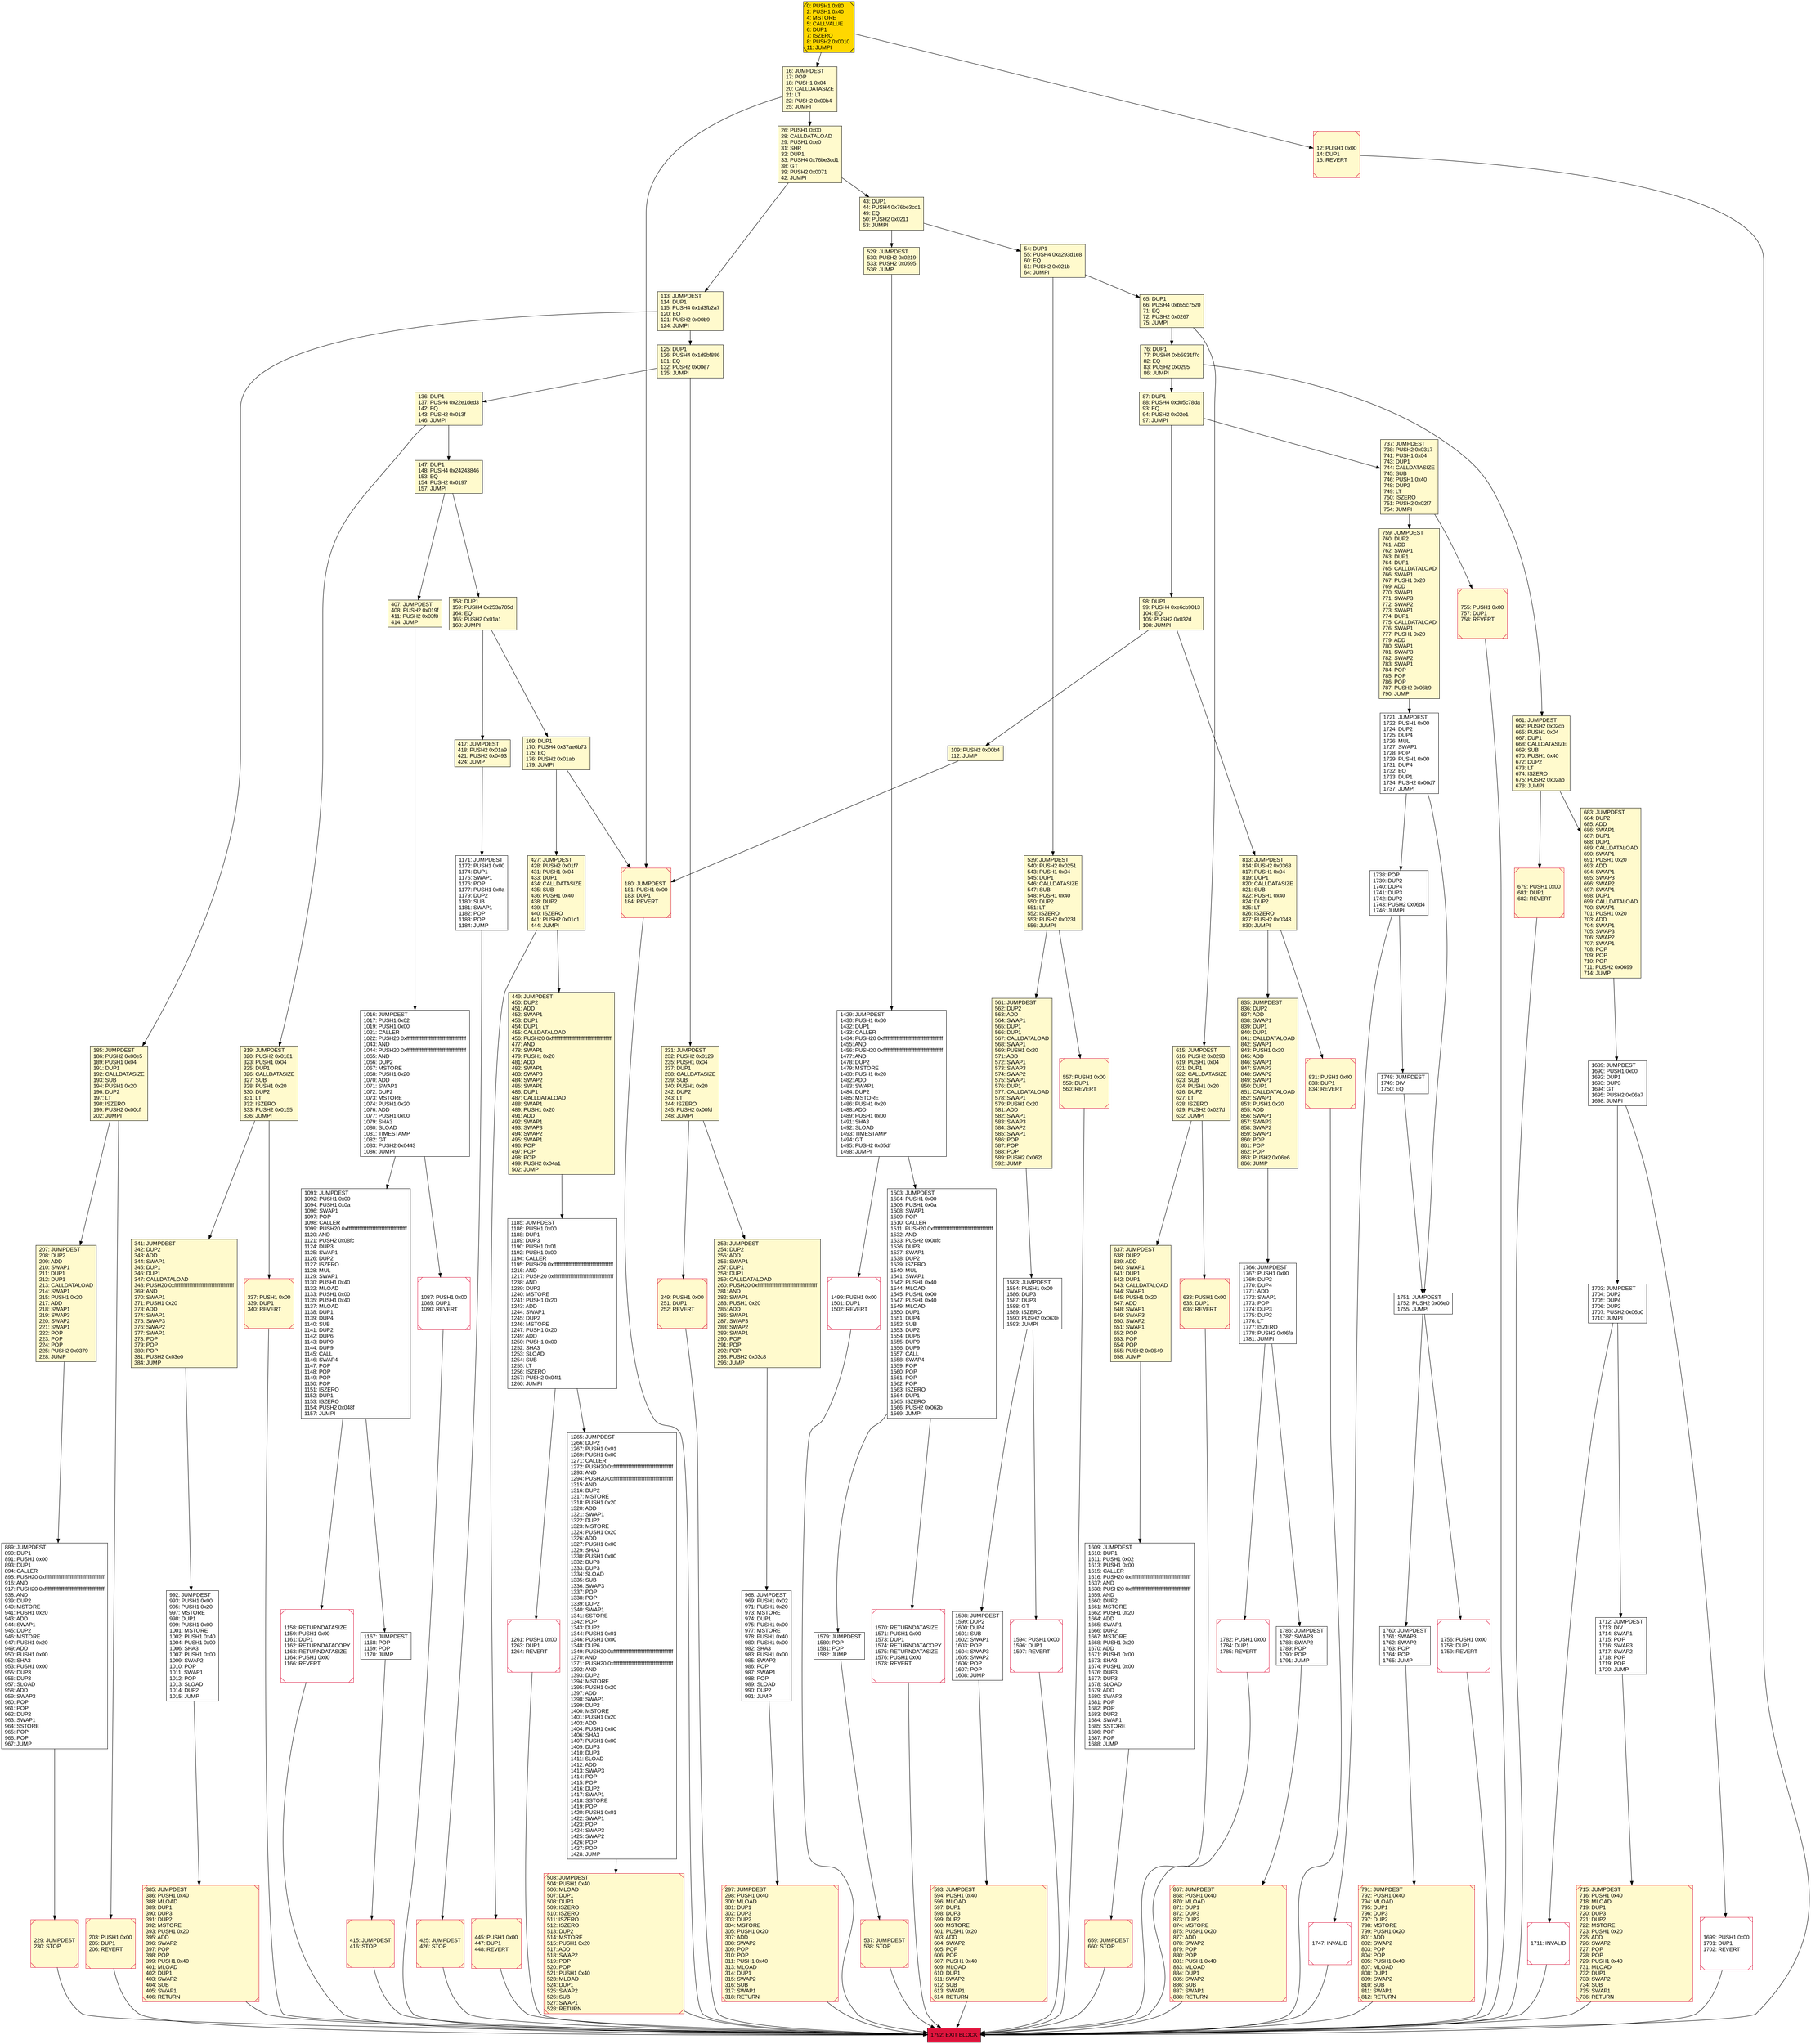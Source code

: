 digraph G {
bgcolor=transparent rankdir=UD;
node [shape=box style=filled color=black fillcolor=white fontname=arial fontcolor=black];
1792 [label="1792: EXIT BLOCK\l" fillcolor=crimson ];
1699 [label="1699: PUSH1 0x00\l1701: DUP1\l1702: REVERT\l" shape=Msquare color=crimson ];
835 [label="835: JUMPDEST\l836: DUP2\l837: ADD\l838: SWAP1\l839: DUP1\l840: DUP1\l841: CALLDATALOAD\l842: SWAP1\l843: PUSH1 0x20\l845: ADD\l846: SWAP1\l847: SWAP3\l848: SWAP2\l849: SWAP1\l850: DUP1\l851: CALLDATALOAD\l852: SWAP1\l853: PUSH1 0x20\l855: ADD\l856: SWAP1\l857: SWAP3\l858: SWAP2\l859: SWAP1\l860: POP\l861: POP\l862: POP\l863: PUSH2 0x06e6\l866: JUMP\l" fillcolor=lemonchiffon ];
679 [label="679: PUSH1 0x00\l681: DUP1\l682: REVERT\l" fillcolor=lemonchiffon shape=Msquare color=crimson ];
659 [label="659: JUMPDEST\l660: STOP\l" fillcolor=lemonchiffon shape=Msquare color=crimson ];
1766 [label="1766: JUMPDEST\l1767: PUSH1 0x00\l1769: DUP2\l1770: DUP4\l1771: ADD\l1772: SWAP1\l1773: POP\l1774: DUP3\l1775: DUP2\l1776: LT\l1777: ISZERO\l1778: PUSH2 0x06fa\l1781: JUMPI\l" ];
1598 [label="1598: JUMPDEST\l1599: DUP2\l1600: DUP4\l1601: SUB\l1602: SWAP1\l1603: POP\l1604: SWAP3\l1605: SWAP2\l1606: POP\l1607: POP\l1608: JUMP\l" ];
415 [label="415: JUMPDEST\l416: STOP\l" fillcolor=lemonchiffon shape=Msquare color=crimson ];
1711 [label="1711: INVALID\l" shape=Msquare color=crimson ];
1721 [label="1721: JUMPDEST\l1722: PUSH1 0x00\l1724: DUP2\l1725: DUP4\l1726: MUL\l1727: SWAP1\l1728: POP\l1729: PUSH1 0x00\l1731: DUP4\l1732: EQ\l1733: DUP1\l1734: PUSH2 0x06d7\l1737: JUMPI\l" ];
1016 [label="1016: JUMPDEST\l1017: PUSH1 0x02\l1019: PUSH1 0x00\l1021: CALLER\l1022: PUSH20 0xffffffffffffffffffffffffffffffffffffffff\l1043: AND\l1044: PUSH20 0xffffffffffffffffffffffffffffffffffffffff\l1065: AND\l1066: DUP2\l1067: MSTORE\l1068: PUSH1 0x20\l1070: ADD\l1071: SWAP1\l1072: DUP2\l1073: MSTORE\l1074: PUSH1 0x20\l1076: ADD\l1077: PUSH1 0x00\l1079: SHA3\l1080: SLOAD\l1081: TIMESTAMP\l1082: GT\l1083: PUSH2 0x0443\l1086: JUMPI\l" ];
968 [label="968: JUMPDEST\l969: PUSH1 0x02\l971: PUSH1 0x20\l973: MSTORE\l974: DUP1\l975: PUSH1 0x00\l977: MSTORE\l978: PUSH1 0x40\l980: PUSH1 0x00\l982: SHA3\l983: PUSH1 0x00\l985: SWAP2\l986: POP\l987: SWAP1\l988: POP\l989: SLOAD\l990: DUP2\l991: JUMP\l" ];
0 [label="0: PUSH1 0x80\l2: PUSH1 0x40\l4: MSTORE\l5: CALLVALUE\l6: DUP1\l7: ISZERO\l8: PUSH2 0x0010\l11: JUMPI\l" fillcolor=lemonchiffon shape=Msquare fillcolor=gold ];
1738 [label="1738: POP\l1739: DUP2\l1740: DUP4\l1741: DUP3\l1742: DUP2\l1743: PUSH2 0x06d4\l1746: JUMPI\l" ];
889 [label="889: JUMPDEST\l890: DUP1\l891: PUSH1 0x00\l893: DUP1\l894: CALLER\l895: PUSH20 0xffffffffffffffffffffffffffffffffffffffff\l916: AND\l917: PUSH20 0xffffffffffffffffffffffffffffffffffffffff\l938: AND\l939: DUP2\l940: MSTORE\l941: PUSH1 0x20\l943: ADD\l944: SWAP1\l945: DUP2\l946: MSTORE\l947: PUSH1 0x20\l949: ADD\l950: PUSH1 0x00\l952: SHA3\l953: PUSH1 0x00\l955: DUP3\l956: DUP3\l957: SLOAD\l958: ADD\l959: SWAP3\l960: POP\l961: POP\l962: DUP2\l963: SWAP1\l964: SSTORE\l965: POP\l966: POP\l967: JUMP\l" ];
445 [label="445: PUSH1 0x00\l447: DUP1\l448: REVERT\l" fillcolor=lemonchiffon shape=Msquare color=crimson ];
427 [label="427: JUMPDEST\l428: PUSH2 0x01f7\l431: PUSH1 0x04\l433: DUP1\l434: CALLDATASIZE\l435: SUB\l436: PUSH1 0x40\l438: DUP2\l439: LT\l440: ISZERO\l441: PUSH2 0x01c1\l444: JUMPI\l" fillcolor=lemonchiffon ];
615 [label="615: JUMPDEST\l616: PUSH2 0x0293\l619: PUSH1 0x04\l621: DUP1\l622: CALLDATASIZE\l623: SUB\l624: PUSH1 0x20\l626: DUP2\l627: LT\l628: ISZERO\l629: PUSH2 0x027d\l632: JUMPI\l" fillcolor=lemonchiffon ];
54 [label="54: DUP1\l55: PUSH4 0xa293d1e8\l60: EQ\l61: PUSH2 0x021b\l64: JUMPI\l" fillcolor=lemonchiffon ];
1091 [label="1091: JUMPDEST\l1092: PUSH1 0x00\l1094: PUSH1 0x0a\l1096: SWAP1\l1097: POP\l1098: CALLER\l1099: PUSH20 0xffffffffffffffffffffffffffffffffffffffff\l1120: AND\l1121: PUSH2 0x08fc\l1124: DUP3\l1125: SWAP1\l1126: DUP2\l1127: ISZERO\l1128: MUL\l1129: SWAP1\l1130: PUSH1 0x40\l1132: MLOAD\l1133: PUSH1 0x00\l1135: PUSH1 0x40\l1137: MLOAD\l1138: DUP1\l1139: DUP4\l1140: SUB\l1141: DUP2\l1142: DUP6\l1143: DUP9\l1144: DUP9\l1145: CALL\l1146: SWAP4\l1147: POP\l1148: POP\l1149: POP\l1150: POP\l1151: ISZERO\l1152: DUP1\l1153: ISZERO\l1154: PUSH2 0x048f\l1157: JUMPI\l" ];
737 [label="737: JUMPDEST\l738: PUSH2 0x0317\l741: PUSH1 0x04\l743: DUP1\l744: CALLDATASIZE\l745: SUB\l746: PUSH1 0x40\l748: DUP2\l749: LT\l750: ISZERO\l751: PUSH2 0x02f7\l754: JUMPI\l" fillcolor=lemonchiffon ];
1609 [label="1609: JUMPDEST\l1610: DUP1\l1611: PUSH1 0x02\l1613: PUSH1 0x00\l1615: CALLER\l1616: PUSH20 0xffffffffffffffffffffffffffffffffffffffff\l1637: AND\l1638: PUSH20 0xffffffffffffffffffffffffffffffffffffffff\l1659: AND\l1660: DUP2\l1661: MSTORE\l1662: PUSH1 0x20\l1664: ADD\l1665: SWAP1\l1666: DUP2\l1667: MSTORE\l1668: PUSH1 0x20\l1670: ADD\l1671: PUSH1 0x00\l1673: SHA3\l1674: PUSH1 0x00\l1676: DUP3\l1677: DUP3\l1678: SLOAD\l1679: ADD\l1680: SWAP3\l1681: POP\l1682: POP\l1683: DUP2\l1684: SWAP1\l1685: SSTORE\l1686: POP\l1687: POP\l1688: JUMP\l" ];
385 [label="385: JUMPDEST\l386: PUSH1 0x40\l388: MLOAD\l389: DUP1\l390: DUP3\l391: DUP2\l392: MSTORE\l393: PUSH1 0x20\l395: ADD\l396: SWAP2\l397: POP\l398: POP\l399: PUSH1 0x40\l401: MLOAD\l402: DUP1\l403: SWAP2\l404: SUB\l405: SWAP1\l406: RETURN\l" fillcolor=lemonchiffon shape=Msquare color=crimson ];
1703 [label="1703: JUMPDEST\l1704: DUP2\l1705: DUP4\l1706: DUP2\l1707: PUSH2 0x06b0\l1710: JUMPI\l" ];
98 [label="98: DUP1\l99: PUSH4 0xe6cb9013\l104: EQ\l105: PUSH2 0x032d\l108: JUMPI\l" fillcolor=lemonchiffon ];
1570 [label="1570: RETURNDATASIZE\l1571: PUSH1 0x00\l1573: DUP1\l1574: RETURNDATACOPY\l1575: RETURNDATASIZE\l1576: PUSH1 0x00\l1578: REVERT\l" shape=Msquare color=crimson ];
992 [label="992: JUMPDEST\l993: PUSH1 0x00\l995: PUSH1 0x20\l997: MSTORE\l998: DUP1\l999: PUSH1 0x00\l1001: MSTORE\l1002: PUSH1 0x40\l1004: PUSH1 0x00\l1006: SHA3\l1007: PUSH1 0x00\l1009: SWAP2\l1010: POP\l1011: SWAP1\l1012: POP\l1013: SLOAD\l1014: DUP2\l1015: JUMP\l" ];
425 [label="425: JUMPDEST\l426: STOP\l" fillcolor=lemonchiffon shape=Msquare color=crimson ];
1265 [label="1265: JUMPDEST\l1266: DUP2\l1267: PUSH1 0x01\l1269: PUSH1 0x00\l1271: CALLER\l1272: PUSH20 0xffffffffffffffffffffffffffffffffffffffff\l1293: AND\l1294: PUSH20 0xffffffffffffffffffffffffffffffffffffffff\l1315: AND\l1316: DUP2\l1317: MSTORE\l1318: PUSH1 0x20\l1320: ADD\l1321: SWAP1\l1322: DUP2\l1323: MSTORE\l1324: PUSH1 0x20\l1326: ADD\l1327: PUSH1 0x00\l1329: SHA3\l1330: PUSH1 0x00\l1332: DUP3\l1333: DUP3\l1334: SLOAD\l1335: SUB\l1336: SWAP3\l1337: POP\l1338: POP\l1339: DUP2\l1340: SWAP1\l1341: SSTORE\l1342: POP\l1343: DUP2\l1344: PUSH1 0x01\l1346: PUSH1 0x00\l1348: DUP6\l1349: PUSH20 0xffffffffffffffffffffffffffffffffffffffff\l1370: AND\l1371: PUSH20 0xffffffffffffffffffffffffffffffffffffffff\l1392: AND\l1393: DUP2\l1394: MSTORE\l1395: PUSH1 0x20\l1397: ADD\l1398: SWAP1\l1399: DUP2\l1400: MSTORE\l1401: PUSH1 0x20\l1403: ADD\l1404: PUSH1 0x00\l1406: SHA3\l1407: PUSH1 0x00\l1409: DUP3\l1410: DUP3\l1411: SLOAD\l1412: ADD\l1413: SWAP3\l1414: POP\l1415: POP\l1416: DUP2\l1417: SWAP1\l1418: SSTORE\l1419: POP\l1420: PUSH1 0x01\l1422: SWAP1\l1423: POP\l1424: SWAP3\l1425: SWAP2\l1426: POP\l1427: POP\l1428: JUMP\l" ];
1751 [label="1751: JUMPDEST\l1752: PUSH2 0x06e0\l1755: JUMPI\l" ];
1261 [label="1261: PUSH1 0x00\l1263: DUP1\l1264: REVERT\l" shape=Msquare color=crimson ];
1748 [label="1748: JUMPDEST\l1749: DIV\l1750: EQ\l" ];
561 [label="561: JUMPDEST\l562: DUP2\l563: ADD\l564: SWAP1\l565: DUP1\l566: DUP1\l567: CALLDATALOAD\l568: SWAP1\l569: PUSH1 0x20\l571: ADD\l572: SWAP1\l573: SWAP3\l574: SWAP2\l575: SWAP1\l576: DUP1\l577: CALLDATALOAD\l578: SWAP1\l579: PUSH1 0x20\l581: ADD\l582: SWAP1\l583: SWAP3\l584: SWAP2\l585: SWAP1\l586: POP\l587: POP\l588: POP\l589: PUSH2 0x062f\l592: JUMP\l" fillcolor=lemonchiffon ];
26 [label="26: PUSH1 0x00\l28: CALLDATALOAD\l29: PUSH1 0xe0\l31: SHR\l32: DUP1\l33: PUSH4 0x76be3cd1\l38: GT\l39: PUSH2 0x0071\l42: JUMPI\l" fillcolor=lemonchiffon ];
755 [label="755: PUSH1 0x00\l757: DUP1\l758: REVERT\l" fillcolor=lemonchiffon shape=Msquare color=crimson ];
147 [label="147: DUP1\l148: PUSH4 0x24243846\l153: EQ\l154: PUSH2 0x0197\l157: JUMPI\l" fillcolor=lemonchiffon ];
1782 [label="1782: PUSH1 0x00\l1784: DUP1\l1785: REVERT\l" shape=Msquare color=crimson ];
249 [label="249: PUSH1 0x00\l251: DUP1\l252: REVERT\l" fillcolor=lemonchiffon shape=Msquare color=crimson ];
539 [label="539: JUMPDEST\l540: PUSH2 0x0251\l543: PUSH1 0x04\l545: DUP1\l546: CALLDATASIZE\l547: SUB\l548: PUSH1 0x40\l550: DUP2\l551: LT\l552: ISZERO\l553: PUSH2 0x0231\l556: JUMPI\l" fillcolor=lemonchiffon ];
1579 [label="1579: JUMPDEST\l1580: POP\l1581: POP\l1582: JUMP\l" ];
683 [label="683: JUMPDEST\l684: DUP2\l685: ADD\l686: SWAP1\l687: DUP1\l688: DUP1\l689: CALLDATALOAD\l690: SWAP1\l691: PUSH1 0x20\l693: ADD\l694: SWAP1\l695: SWAP3\l696: SWAP2\l697: SWAP1\l698: DUP1\l699: CALLDATALOAD\l700: SWAP1\l701: PUSH1 0x20\l703: ADD\l704: SWAP1\l705: SWAP3\l706: SWAP2\l707: SWAP1\l708: POP\l709: POP\l710: POP\l711: PUSH2 0x0699\l714: JUMP\l" fillcolor=lemonchiffon ];
1712 [label="1712: JUMPDEST\l1713: DIV\l1714: SWAP1\l1715: POP\l1716: SWAP3\l1717: SWAP2\l1718: POP\l1719: POP\l1720: JUMP\l" ];
203 [label="203: PUSH1 0x00\l205: DUP1\l206: REVERT\l" fillcolor=lemonchiffon shape=Msquare color=crimson ];
529 [label="529: JUMPDEST\l530: PUSH2 0x0219\l533: PUSH2 0x0595\l536: JUMP\l" fillcolor=lemonchiffon ];
1747 [label="1747: INVALID\l" shape=Msquare color=crimson ];
136 [label="136: DUP1\l137: PUSH4 0x22e1ded3\l142: EQ\l143: PUSH2 0x013f\l146: JUMPI\l" fillcolor=lemonchiffon ];
229 [label="229: JUMPDEST\l230: STOP\l" fillcolor=lemonchiffon shape=Msquare color=crimson ];
113 [label="113: JUMPDEST\l114: DUP1\l115: PUSH4 0x1d3fb2a7\l120: EQ\l121: PUSH2 0x00b9\l124: JUMPI\l" fillcolor=lemonchiffon ];
16 [label="16: JUMPDEST\l17: POP\l18: PUSH1 0x04\l20: CALLDATASIZE\l21: LT\l22: PUSH2 0x00b4\l25: JUMPI\l" fillcolor=lemonchiffon ];
715 [label="715: JUMPDEST\l716: PUSH1 0x40\l718: MLOAD\l719: DUP1\l720: DUP3\l721: DUP2\l722: MSTORE\l723: PUSH1 0x20\l725: ADD\l726: SWAP2\l727: POP\l728: POP\l729: PUSH1 0x40\l731: MLOAD\l732: DUP1\l733: SWAP2\l734: SUB\l735: SWAP1\l736: RETURN\l" fillcolor=lemonchiffon shape=Msquare color=crimson ];
1499 [label="1499: PUSH1 0x00\l1501: DUP1\l1502: REVERT\l" shape=Msquare color=crimson ];
1756 [label="1756: PUSH1 0x00\l1758: DUP1\l1759: REVERT\l" shape=Msquare color=crimson ];
253 [label="253: JUMPDEST\l254: DUP2\l255: ADD\l256: SWAP1\l257: DUP1\l258: DUP1\l259: CALLDATALOAD\l260: PUSH20 0xffffffffffffffffffffffffffffffffffffffff\l281: AND\l282: SWAP1\l283: PUSH1 0x20\l285: ADD\l286: SWAP1\l287: SWAP3\l288: SWAP2\l289: SWAP1\l290: POP\l291: POP\l292: POP\l293: PUSH2 0x03c8\l296: JUMP\l" fillcolor=lemonchiffon ];
231 [label="231: JUMPDEST\l232: PUSH2 0x0129\l235: PUSH1 0x04\l237: DUP1\l238: CALLDATASIZE\l239: SUB\l240: PUSH1 0x20\l242: DUP2\l243: LT\l244: ISZERO\l245: PUSH2 0x00fd\l248: JUMPI\l" fillcolor=lemonchiffon ];
109 [label="109: PUSH2 0x00b4\l112: JUMP\l" fillcolor=lemonchiffon ];
557 [label="557: PUSH1 0x00\l559: DUP1\l560: REVERT\l" fillcolor=lemonchiffon shape=Msquare color=crimson ];
319 [label="319: JUMPDEST\l320: PUSH2 0x0181\l323: PUSH1 0x04\l325: DUP1\l326: CALLDATASIZE\l327: SUB\l328: PUSH1 0x20\l330: DUP2\l331: LT\l332: ISZERO\l333: PUSH2 0x0155\l336: JUMPI\l" fillcolor=lemonchiffon ];
537 [label="537: JUMPDEST\l538: STOP\l" fillcolor=lemonchiffon shape=Msquare color=crimson ];
759 [label="759: JUMPDEST\l760: DUP2\l761: ADD\l762: SWAP1\l763: DUP1\l764: DUP1\l765: CALLDATALOAD\l766: SWAP1\l767: PUSH1 0x20\l769: ADD\l770: SWAP1\l771: SWAP3\l772: SWAP2\l773: SWAP1\l774: DUP1\l775: CALLDATALOAD\l776: SWAP1\l777: PUSH1 0x20\l779: ADD\l780: SWAP1\l781: SWAP3\l782: SWAP2\l783: SWAP1\l784: POP\l785: POP\l786: POP\l787: PUSH2 0x06b9\l790: JUMP\l" fillcolor=lemonchiffon ];
637 [label="637: JUMPDEST\l638: DUP2\l639: ADD\l640: SWAP1\l641: DUP1\l642: DUP1\l643: CALLDATALOAD\l644: SWAP1\l645: PUSH1 0x20\l647: ADD\l648: SWAP1\l649: SWAP3\l650: SWAP2\l651: SWAP1\l652: POP\l653: POP\l654: POP\l655: PUSH2 0x0649\l658: JUMP\l" fillcolor=lemonchiffon ];
341 [label="341: JUMPDEST\l342: DUP2\l343: ADD\l344: SWAP1\l345: DUP1\l346: DUP1\l347: CALLDATALOAD\l348: PUSH20 0xffffffffffffffffffffffffffffffffffffffff\l369: AND\l370: SWAP1\l371: PUSH1 0x20\l373: ADD\l374: SWAP1\l375: SWAP3\l376: SWAP2\l377: SWAP1\l378: POP\l379: POP\l380: POP\l381: PUSH2 0x03e0\l384: JUMP\l" fillcolor=lemonchiffon ];
297 [label="297: JUMPDEST\l298: PUSH1 0x40\l300: MLOAD\l301: DUP1\l302: DUP3\l303: DUP2\l304: MSTORE\l305: PUSH1 0x20\l307: ADD\l308: SWAP2\l309: POP\l310: POP\l311: PUSH1 0x40\l313: MLOAD\l314: DUP1\l315: SWAP2\l316: SUB\l317: SWAP1\l318: RETURN\l" fillcolor=lemonchiffon shape=Msquare color=crimson ];
1594 [label="1594: PUSH1 0x00\l1596: DUP1\l1597: REVERT\l" shape=Msquare color=crimson ];
1158 [label="1158: RETURNDATASIZE\l1159: PUSH1 0x00\l1161: DUP1\l1162: RETURNDATACOPY\l1163: RETURNDATASIZE\l1164: PUSH1 0x00\l1166: REVERT\l" shape=Msquare color=crimson ];
43 [label="43: DUP1\l44: PUSH4 0x76be3cd1\l49: EQ\l50: PUSH2 0x0211\l53: JUMPI\l" fillcolor=lemonchiffon ];
831 [label="831: PUSH1 0x00\l833: DUP1\l834: REVERT\l" fillcolor=lemonchiffon shape=Msquare color=crimson ];
1087 [label="1087: PUSH1 0x00\l1089: DUP1\l1090: REVERT\l" shape=Msquare color=crimson ];
791 [label="791: JUMPDEST\l792: PUSH1 0x40\l794: MLOAD\l795: DUP1\l796: DUP3\l797: DUP2\l798: MSTORE\l799: PUSH1 0x20\l801: ADD\l802: SWAP2\l803: POP\l804: POP\l805: PUSH1 0x40\l807: MLOAD\l808: DUP1\l809: SWAP2\l810: SUB\l811: SWAP1\l812: RETURN\l" fillcolor=lemonchiffon shape=Msquare color=crimson ];
407 [label="407: JUMPDEST\l408: PUSH2 0x019f\l411: PUSH2 0x03f8\l414: JUMP\l" fillcolor=lemonchiffon ];
1583 [label="1583: JUMPDEST\l1584: PUSH1 0x00\l1586: DUP3\l1587: DUP3\l1588: GT\l1589: ISZERO\l1590: PUSH2 0x063e\l1593: JUMPI\l" ];
185 [label="185: JUMPDEST\l186: PUSH2 0x00e5\l189: PUSH1 0x04\l191: DUP1\l192: CALLDATASIZE\l193: SUB\l194: PUSH1 0x20\l196: DUP2\l197: LT\l198: ISZERO\l199: PUSH2 0x00cf\l202: JUMPI\l" fillcolor=lemonchiffon ];
87 [label="87: DUP1\l88: PUSH4 0xd05c78da\l93: EQ\l94: PUSH2 0x02e1\l97: JUMPI\l" fillcolor=lemonchiffon ];
169 [label="169: DUP1\l170: PUSH4 0x37ae6b73\l175: EQ\l176: PUSH2 0x01ab\l179: JUMPI\l" fillcolor=lemonchiffon ];
207 [label="207: JUMPDEST\l208: DUP2\l209: ADD\l210: SWAP1\l211: DUP1\l212: DUP1\l213: CALLDATALOAD\l214: SWAP1\l215: PUSH1 0x20\l217: ADD\l218: SWAP1\l219: SWAP3\l220: SWAP2\l221: SWAP1\l222: POP\l223: POP\l224: POP\l225: PUSH2 0x0379\l228: JUMP\l" fillcolor=lemonchiffon ];
12 [label="12: PUSH1 0x00\l14: DUP1\l15: REVERT\l" fillcolor=lemonchiffon shape=Msquare color=crimson ];
180 [label="180: JUMPDEST\l181: PUSH1 0x00\l183: DUP1\l184: REVERT\l" fillcolor=lemonchiffon shape=Msquare color=crimson ];
1429 [label="1429: JUMPDEST\l1430: PUSH1 0x00\l1432: DUP1\l1433: CALLER\l1434: PUSH20 0xffffffffffffffffffffffffffffffffffffffff\l1455: AND\l1456: PUSH20 0xffffffffffffffffffffffffffffffffffffffff\l1477: AND\l1478: DUP2\l1479: MSTORE\l1480: PUSH1 0x20\l1482: ADD\l1483: SWAP1\l1484: DUP2\l1485: MSTORE\l1486: PUSH1 0x20\l1488: ADD\l1489: PUSH1 0x00\l1491: SHA3\l1492: SLOAD\l1493: TIMESTAMP\l1494: GT\l1495: PUSH2 0x05df\l1498: JUMPI\l" ];
1171 [label="1171: JUMPDEST\l1172: PUSH1 0x00\l1174: DUP1\l1175: SWAP1\l1176: POP\l1177: PUSH1 0x0a\l1179: DUP2\l1180: SUB\l1181: SWAP1\l1182: POP\l1183: POP\l1184: JUMP\l" ];
661 [label="661: JUMPDEST\l662: PUSH2 0x02cb\l665: PUSH1 0x04\l667: DUP1\l668: CALLDATASIZE\l669: SUB\l670: PUSH1 0x40\l672: DUP2\l673: LT\l674: ISZERO\l675: PUSH2 0x02ab\l678: JUMPI\l" fillcolor=lemonchiffon ];
417 [label="417: JUMPDEST\l418: PUSH2 0x01a9\l421: PUSH2 0x0493\l424: JUMP\l" fillcolor=lemonchiffon ];
158 [label="158: DUP1\l159: PUSH4 0x253a705d\l164: EQ\l165: PUSH2 0x01a1\l168: JUMPI\l" fillcolor=lemonchiffon ];
1786 [label="1786: JUMPDEST\l1787: SWAP3\l1788: SWAP2\l1789: POP\l1790: POP\l1791: JUMP\l" ];
65 [label="65: DUP1\l66: PUSH4 0xb55c7520\l71: EQ\l72: PUSH2 0x0267\l75: JUMPI\l" fillcolor=lemonchiffon ];
1167 [label="1167: JUMPDEST\l1168: POP\l1169: POP\l1170: JUMP\l" ];
125 [label="125: DUP1\l126: PUSH4 0x1d9bf886\l131: EQ\l132: PUSH2 0x00e7\l135: JUMPI\l" fillcolor=lemonchiffon ];
503 [label="503: JUMPDEST\l504: PUSH1 0x40\l506: MLOAD\l507: DUP1\l508: DUP3\l509: ISZERO\l510: ISZERO\l511: ISZERO\l512: ISZERO\l513: DUP2\l514: MSTORE\l515: PUSH1 0x20\l517: ADD\l518: SWAP2\l519: POP\l520: POP\l521: PUSH1 0x40\l523: MLOAD\l524: DUP1\l525: SWAP2\l526: SUB\l527: SWAP1\l528: RETURN\l" fillcolor=lemonchiffon shape=Msquare color=crimson ];
1689 [label="1689: JUMPDEST\l1690: PUSH1 0x00\l1692: DUP1\l1693: DUP3\l1694: GT\l1695: PUSH2 0x06a7\l1698: JUMPI\l" ];
867 [label="867: JUMPDEST\l868: PUSH1 0x40\l870: MLOAD\l871: DUP1\l872: DUP3\l873: DUP2\l874: MSTORE\l875: PUSH1 0x20\l877: ADD\l878: SWAP2\l879: POP\l880: POP\l881: PUSH1 0x40\l883: MLOAD\l884: DUP1\l885: SWAP2\l886: SUB\l887: SWAP1\l888: RETURN\l" fillcolor=lemonchiffon shape=Msquare color=crimson ];
1503 [label="1503: JUMPDEST\l1504: PUSH1 0x00\l1506: PUSH1 0x0a\l1508: SWAP1\l1509: POP\l1510: CALLER\l1511: PUSH20 0xffffffffffffffffffffffffffffffffffffffff\l1532: AND\l1533: PUSH2 0x08fc\l1536: DUP3\l1537: SWAP1\l1538: DUP2\l1539: ISZERO\l1540: MUL\l1541: SWAP1\l1542: PUSH1 0x40\l1544: MLOAD\l1545: PUSH1 0x00\l1547: PUSH1 0x40\l1549: MLOAD\l1550: DUP1\l1551: DUP4\l1552: SUB\l1553: DUP2\l1554: DUP6\l1555: DUP9\l1556: DUP9\l1557: CALL\l1558: SWAP4\l1559: POP\l1560: POP\l1561: POP\l1562: POP\l1563: ISZERO\l1564: DUP1\l1565: ISZERO\l1566: PUSH2 0x062b\l1569: JUMPI\l" ];
633 [label="633: PUSH1 0x00\l635: DUP1\l636: REVERT\l" fillcolor=lemonchiffon shape=Msquare color=crimson ];
1760 [label="1760: JUMPDEST\l1761: SWAP3\l1762: SWAP2\l1763: POP\l1764: POP\l1765: JUMP\l" ];
813 [label="813: JUMPDEST\l814: PUSH2 0x0363\l817: PUSH1 0x04\l819: DUP1\l820: CALLDATASIZE\l821: SUB\l822: PUSH1 0x40\l824: DUP2\l825: LT\l826: ISZERO\l827: PUSH2 0x0343\l830: JUMPI\l" fillcolor=lemonchiffon ];
593 [label="593: JUMPDEST\l594: PUSH1 0x40\l596: MLOAD\l597: DUP1\l598: DUP3\l599: DUP2\l600: MSTORE\l601: PUSH1 0x20\l603: ADD\l604: SWAP2\l605: POP\l606: POP\l607: PUSH1 0x40\l609: MLOAD\l610: DUP1\l611: SWAP2\l612: SUB\l613: SWAP1\l614: RETURN\l" fillcolor=lemonchiffon shape=Msquare color=crimson ];
449 [label="449: JUMPDEST\l450: DUP2\l451: ADD\l452: SWAP1\l453: DUP1\l454: DUP1\l455: CALLDATALOAD\l456: PUSH20 0xffffffffffffffffffffffffffffffffffffffff\l477: AND\l478: SWAP1\l479: PUSH1 0x20\l481: ADD\l482: SWAP1\l483: SWAP3\l484: SWAP2\l485: SWAP1\l486: DUP1\l487: CALLDATALOAD\l488: SWAP1\l489: PUSH1 0x20\l491: ADD\l492: SWAP1\l493: SWAP3\l494: SWAP2\l495: SWAP1\l496: POP\l497: POP\l498: POP\l499: PUSH2 0x04a1\l502: JUMP\l" fillcolor=lemonchiffon ];
1185 [label="1185: JUMPDEST\l1186: PUSH1 0x00\l1188: DUP1\l1189: DUP3\l1190: PUSH1 0x01\l1192: PUSH1 0x00\l1194: CALLER\l1195: PUSH20 0xffffffffffffffffffffffffffffffffffffffff\l1216: AND\l1217: PUSH20 0xffffffffffffffffffffffffffffffffffffffff\l1238: AND\l1239: DUP2\l1240: MSTORE\l1241: PUSH1 0x20\l1243: ADD\l1244: SWAP1\l1245: DUP2\l1246: MSTORE\l1247: PUSH1 0x20\l1249: ADD\l1250: PUSH1 0x00\l1252: SHA3\l1253: SLOAD\l1254: SUB\l1255: LT\l1256: ISZERO\l1257: PUSH2 0x04f1\l1260: JUMPI\l" ];
76 [label="76: DUP1\l77: PUSH4 0xb5931f7c\l82: EQ\l83: PUSH2 0x0295\l86: JUMPI\l" fillcolor=lemonchiffon ];
337 [label="337: PUSH1 0x00\l339: DUP1\l340: REVERT\l" fillcolor=lemonchiffon shape=Msquare color=crimson ];
835 -> 1766;
1699 -> 1792;
231 -> 253;
427 -> 445;
449 -> 1185;
679 -> 1792;
185 -> 207;
417 -> 1171;
659 -> 1792;
1748 -> 1751;
992 -> 385;
415 -> 1792;
1721 -> 1738;
1711 -> 1792;
539 -> 561;
1786 -> 867;
319 -> 341;
445 -> 1792;
169 -> 180;
1712 -> 715;
26 -> 113;
16 -> 26;
1703 -> 1711;
136 -> 147;
65 -> 76;
1609 -> 659;
1583 -> 1594;
385 -> 1792;
1751 -> 1756;
109 -> 180;
1570 -> 1792;
425 -> 1792;
1016 -> 1091;
76 -> 87;
125 -> 231;
1261 -> 1792;
1766 -> 1782;
755 -> 1792;
1703 -> 1712;
76 -> 661;
1738 -> 1748;
1782 -> 1792;
249 -> 1792;
1721 -> 1751;
1429 -> 1503;
0 -> 16;
203 -> 1792;
158 -> 169;
1747 -> 1792;
889 -> 229;
229 -> 1792;
1738 -> 1747;
715 -> 1792;
54 -> 539;
1499 -> 1792;
1760 -> 791;
319 -> 337;
1756 -> 1792;
737 -> 755;
158 -> 417;
813 -> 831;
87 -> 737;
1171 -> 425;
1016 -> 1087;
557 -> 1792;
537 -> 1792;
968 -> 297;
1265 -> 503;
1751 -> 1760;
147 -> 158;
253 -> 968;
759 -> 1721;
297 -> 1792;
87 -> 98;
1594 -> 1792;
1158 -> 1792;
831 -> 1792;
1087 -> 1792;
737 -> 759;
1185 -> 1265;
791 -> 1792;
1185 -> 1261;
12 -> 1792;
1583 -> 1598;
341 -> 992;
207 -> 889;
180 -> 1792;
615 -> 637;
1503 -> 1579;
169 -> 427;
0 -> 12;
683 -> 1689;
1091 -> 1158;
43 -> 54;
661 -> 679;
125 -> 136;
113 -> 125;
407 -> 1016;
637 -> 1609;
98 -> 109;
185 -> 203;
16 -> 180;
1766 -> 1786;
1429 -> 1499;
503 -> 1792;
26 -> 43;
1167 -> 415;
867 -> 1792;
1689 -> 1699;
539 -> 557;
98 -> 813;
633 -> 1792;
661 -> 683;
113 -> 185;
231 -> 249;
529 -> 1429;
593 -> 1792;
65 -> 615;
1689 -> 1703;
813 -> 835;
54 -> 65;
1598 -> 593;
561 -> 1583;
1503 -> 1570;
1579 -> 537;
1091 -> 1167;
337 -> 1792;
43 -> 529;
615 -> 633;
427 -> 449;
147 -> 407;
136 -> 319;
}